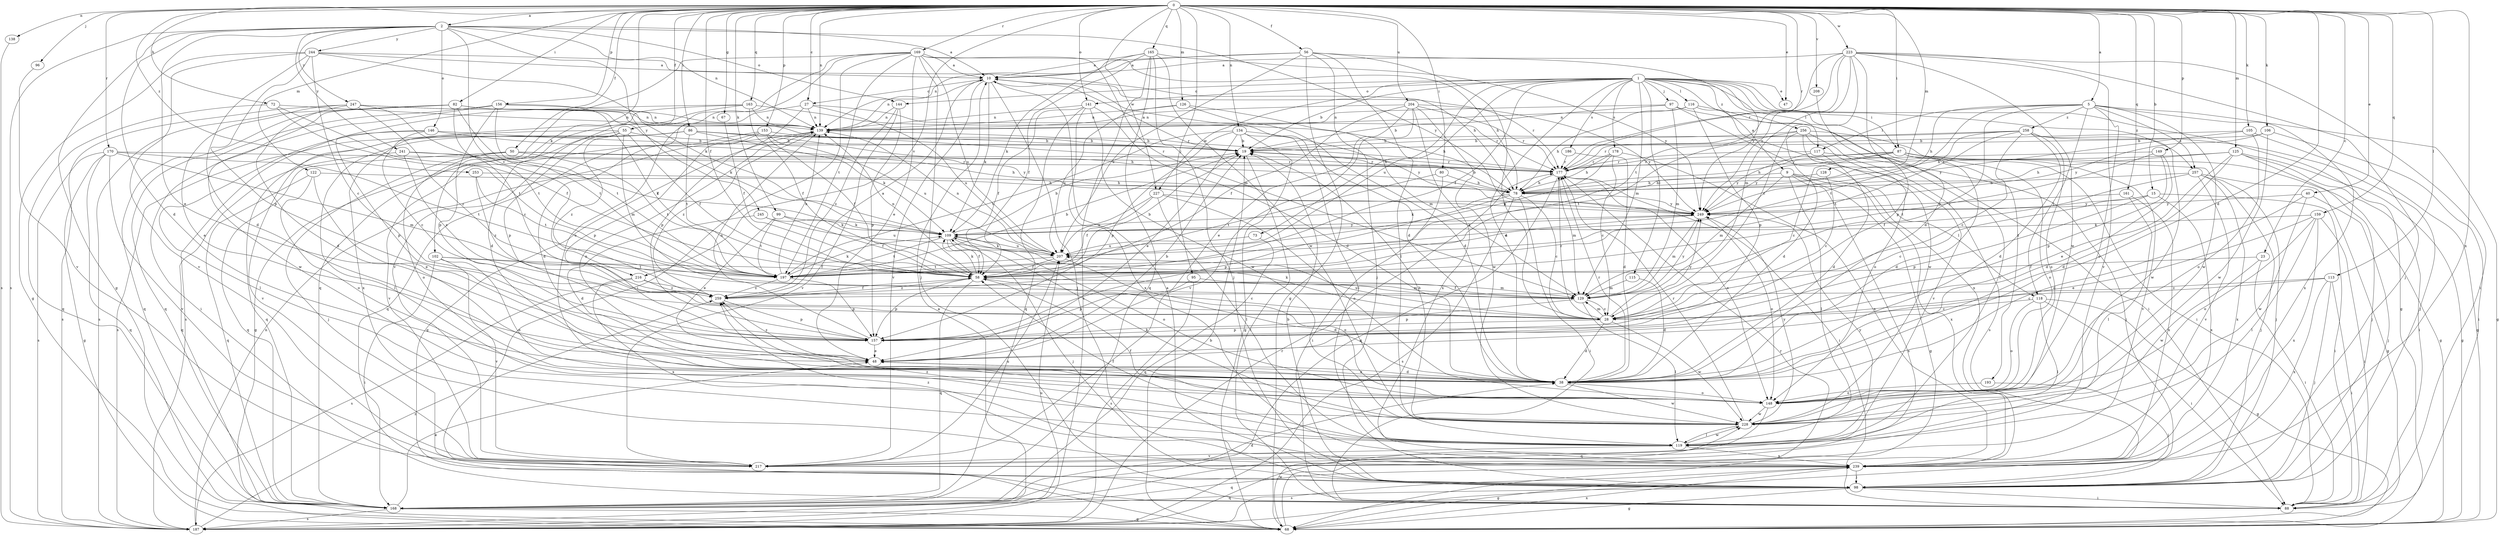 strict digraph  {
0;
1;
2;
5;
9;
10;
15;
19;
23;
27;
28;
38;
40;
47;
48;
50;
55;
56;
58;
67;
68;
72;
73;
78;
80;
82;
86;
87;
88;
95;
96;
97;
98;
99;
102;
105;
106;
109;
113;
115;
116;
117;
118;
119;
122;
125;
126;
128;
129;
134;
138;
139;
141;
144;
146;
148;
149;
153;
156;
157;
159;
161;
163;
165;
168;
169;
170;
177;
178;
186;
187;
193;
197;
204;
207;
208;
216;
217;
223;
227;
228;
239;
241;
244;
245;
247;
249;
253;
256;
257;
258;
259;
0 -> 2  [label=a];
0 -> 5  [label=a];
0 -> 15  [label=b];
0 -> 23  [label=c];
0 -> 27  [label=c];
0 -> 38  [label=d];
0 -> 40  [label=e];
0 -> 47  [label=e];
0 -> 50  [label=f];
0 -> 55  [label=f];
0 -> 56  [label=f];
0 -> 58  [label=f];
0 -> 67  [label=g];
0 -> 72  [label=h];
0 -> 80  [label=i];
0 -> 82  [label=i];
0 -> 86  [label=i];
0 -> 87  [label=i];
0 -> 95  [label=j];
0 -> 96  [label=j];
0 -> 99  [label=k];
0 -> 102  [label=k];
0 -> 105  [label=k];
0 -> 106  [label=k];
0 -> 113  [label=l];
0 -> 122  [label=m];
0 -> 125  [label=m];
0 -> 126  [label=m];
0 -> 128  [label=m];
0 -> 134  [label=n];
0 -> 138  [label=n];
0 -> 139  [label=n];
0 -> 141  [label=o];
0 -> 149  [label=p];
0 -> 153  [label=p];
0 -> 156  [label=p];
0 -> 159  [label=q];
0 -> 161  [label=q];
0 -> 163  [label=q];
0 -> 165  [label=q];
0 -> 169  [label=r];
0 -> 170  [label=r];
0 -> 177  [label=r];
0 -> 204  [label=u];
0 -> 208  [label=v];
0 -> 216  [label=v];
0 -> 223  [label=w];
0 -> 227  [label=w];
0 -> 239  [label=x];
0 -> 253  [label=z];
1 -> 9  [label=a];
1 -> 19  [label=b];
1 -> 38  [label=d];
1 -> 47  [label=e];
1 -> 58  [label=f];
1 -> 68  [label=g];
1 -> 73  [label=h];
1 -> 87  [label=i];
1 -> 97  [label=j];
1 -> 115  [label=l];
1 -> 116  [label=l];
1 -> 117  [label=l];
1 -> 129  [label=m];
1 -> 141  [label=o];
1 -> 144  [label=o];
1 -> 178  [label=s];
1 -> 186  [label=s];
1 -> 193  [label=t];
1 -> 207  [label=u];
1 -> 227  [label=w];
1 -> 256  [label=z];
1 -> 257  [label=z];
2 -> 10  [label=a];
2 -> 38  [label=d];
2 -> 48  [label=e];
2 -> 68  [label=g];
2 -> 139  [label=n];
2 -> 144  [label=o];
2 -> 146  [label=o];
2 -> 187  [label=s];
2 -> 216  [label=v];
2 -> 241  [label=y];
2 -> 244  [label=y];
2 -> 245  [label=y];
2 -> 247  [label=y];
2 -> 249  [label=y];
5 -> 68  [label=g];
5 -> 78  [label=h];
5 -> 117  [label=l];
5 -> 118  [label=l];
5 -> 148  [label=o];
5 -> 197  [label=t];
5 -> 228  [label=w];
5 -> 239  [label=x];
5 -> 257  [label=z];
5 -> 258  [label=z];
5 -> 259  [label=z];
9 -> 68  [label=g];
9 -> 78  [label=h];
9 -> 118  [label=l];
9 -> 119  [label=l];
9 -> 129  [label=m];
9 -> 187  [label=s];
9 -> 239  [label=x];
10 -> 27  [label=c];
10 -> 38  [label=d];
10 -> 98  [label=j];
10 -> 109  [label=k];
10 -> 139  [label=n];
10 -> 177  [label=r];
10 -> 217  [label=v];
15 -> 28  [label=c];
15 -> 88  [label=i];
15 -> 157  [label=p];
15 -> 239  [label=x];
15 -> 249  [label=y];
19 -> 10  [label=a];
19 -> 88  [label=i];
19 -> 177  [label=r];
23 -> 58  [label=f];
23 -> 88  [label=i];
23 -> 228  [label=w];
27 -> 139  [label=n];
27 -> 157  [label=p];
27 -> 168  [label=q];
27 -> 177  [label=r];
27 -> 207  [label=u];
28 -> 38  [label=d];
28 -> 109  [label=k];
28 -> 129  [label=m];
28 -> 157  [label=p];
28 -> 177  [label=r];
28 -> 207  [label=u];
28 -> 228  [label=w];
28 -> 249  [label=y];
38 -> 48  [label=e];
38 -> 139  [label=n];
38 -> 148  [label=o];
38 -> 177  [label=r];
38 -> 228  [label=w];
40 -> 38  [label=d];
40 -> 98  [label=j];
40 -> 228  [label=w];
40 -> 249  [label=y];
48 -> 19  [label=b];
48 -> 38  [label=d];
48 -> 259  [label=z];
50 -> 78  [label=h];
50 -> 98  [label=j];
50 -> 148  [label=o];
50 -> 168  [label=q];
50 -> 177  [label=r];
50 -> 197  [label=t];
55 -> 19  [label=b];
55 -> 58  [label=f];
55 -> 68  [label=g];
55 -> 129  [label=m];
55 -> 157  [label=p];
55 -> 217  [label=v];
55 -> 259  [label=z];
56 -> 10  [label=a];
56 -> 28  [label=c];
56 -> 68  [label=g];
56 -> 98  [label=j];
56 -> 119  [label=l];
56 -> 139  [label=n];
56 -> 207  [label=u];
56 -> 249  [label=y];
58 -> 19  [label=b];
58 -> 38  [label=d];
58 -> 109  [label=k];
58 -> 129  [label=m];
58 -> 139  [label=n];
58 -> 157  [label=p];
58 -> 168  [label=q];
58 -> 259  [label=z];
67 -> 58  [label=f];
68 -> 19  [label=b];
68 -> 177  [label=r];
68 -> 228  [label=w];
68 -> 239  [label=x];
72 -> 58  [label=f];
72 -> 139  [label=n];
72 -> 168  [label=q];
72 -> 197  [label=t];
73 -> 168  [label=q];
73 -> 207  [label=u];
78 -> 19  [label=b];
78 -> 28  [label=c];
78 -> 88  [label=i];
78 -> 109  [label=k];
78 -> 157  [label=p];
78 -> 187  [label=s];
78 -> 249  [label=y];
80 -> 78  [label=h];
80 -> 88  [label=i];
80 -> 197  [label=t];
82 -> 28  [label=c];
82 -> 109  [label=k];
82 -> 139  [label=n];
82 -> 168  [label=q];
82 -> 187  [label=s];
82 -> 197  [label=t];
82 -> 228  [label=w];
86 -> 19  [label=b];
86 -> 78  [label=h];
86 -> 109  [label=k];
86 -> 119  [label=l];
86 -> 168  [label=q];
86 -> 177  [label=r];
86 -> 187  [label=s];
86 -> 197  [label=t];
87 -> 28  [label=c];
87 -> 38  [label=d];
87 -> 68  [label=g];
87 -> 78  [label=h];
87 -> 98  [label=j];
87 -> 148  [label=o];
87 -> 177  [label=r];
87 -> 217  [label=v];
87 -> 249  [label=y];
95 -> 129  [label=m];
95 -> 157  [label=p];
95 -> 187  [label=s];
96 -> 217  [label=v];
97 -> 19  [label=b];
97 -> 88  [label=i];
97 -> 129  [label=m];
97 -> 139  [label=n];
97 -> 239  [label=x];
98 -> 10  [label=a];
98 -> 19  [label=b];
98 -> 68  [label=g];
98 -> 88  [label=i];
98 -> 168  [label=q];
99 -> 48  [label=e];
99 -> 58  [label=f];
99 -> 109  [label=k];
99 -> 197  [label=t];
102 -> 58  [label=f];
102 -> 88  [label=i];
102 -> 148  [label=o];
102 -> 197  [label=t];
102 -> 217  [label=v];
105 -> 19  [label=b];
105 -> 68  [label=g];
105 -> 148  [label=o];
105 -> 249  [label=y];
106 -> 19  [label=b];
106 -> 88  [label=i];
106 -> 228  [label=w];
106 -> 249  [label=y];
109 -> 19  [label=b];
109 -> 58  [label=f];
109 -> 98  [label=j];
109 -> 148  [label=o];
109 -> 197  [label=t];
109 -> 207  [label=u];
109 -> 249  [label=y];
113 -> 28  [label=c];
113 -> 88  [label=i];
113 -> 98  [label=j];
113 -> 239  [label=x];
113 -> 259  [label=z];
115 -> 38  [label=d];
115 -> 129  [label=m];
116 -> 78  [label=h];
116 -> 119  [label=l];
116 -> 139  [label=n];
116 -> 157  [label=p];
116 -> 228  [label=w];
117 -> 38  [label=d];
117 -> 98  [label=j];
117 -> 177  [label=r];
117 -> 249  [label=y];
118 -> 28  [label=c];
118 -> 68  [label=g];
118 -> 88  [label=i];
118 -> 119  [label=l];
118 -> 148  [label=o];
119 -> 58  [label=f];
119 -> 217  [label=v];
119 -> 228  [label=w];
119 -> 239  [label=x];
119 -> 249  [label=y];
119 -> 259  [label=z];
122 -> 48  [label=e];
122 -> 78  [label=h];
122 -> 148  [label=o];
122 -> 168  [label=q];
125 -> 38  [label=d];
125 -> 48  [label=e];
125 -> 68  [label=g];
125 -> 78  [label=h];
125 -> 88  [label=i];
125 -> 98  [label=j];
125 -> 177  [label=r];
126 -> 38  [label=d];
126 -> 129  [label=m];
126 -> 139  [label=n];
126 -> 207  [label=u];
128 -> 28  [label=c];
128 -> 78  [label=h];
129 -> 28  [label=c];
129 -> 58  [label=f];
129 -> 119  [label=l];
129 -> 157  [label=p];
129 -> 249  [label=y];
134 -> 19  [label=b];
134 -> 48  [label=e];
134 -> 68  [label=g];
134 -> 119  [label=l];
134 -> 157  [label=p];
134 -> 197  [label=t];
134 -> 249  [label=y];
138 -> 187  [label=s];
139 -> 19  [label=b];
139 -> 68  [label=g];
139 -> 259  [label=z];
141 -> 38  [label=d];
141 -> 58  [label=f];
141 -> 139  [label=n];
141 -> 168  [label=q];
141 -> 228  [label=w];
141 -> 239  [label=x];
144 -> 139  [label=n];
144 -> 157  [label=p];
144 -> 217  [label=v];
144 -> 259  [label=z];
146 -> 19  [label=b];
146 -> 28  [label=c];
146 -> 119  [label=l];
146 -> 157  [label=p];
146 -> 249  [label=y];
148 -> 168  [label=q];
148 -> 228  [label=w];
149 -> 38  [label=d];
149 -> 157  [label=p];
149 -> 177  [label=r];
149 -> 197  [label=t];
153 -> 19  [label=b];
153 -> 38  [label=d];
153 -> 58  [label=f];
153 -> 157  [label=p];
153 -> 207  [label=u];
153 -> 217  [label=v];
156 -> 58  [label=f];
156 -> 88  [label=i];
156 -> 139  [label=n];
156 -> 157  [label=p];
156 -> 168  [label=q];
156 -> 197  [label=t];
157 -> 48  [label=e];
157 -> 139  [label=n];
159 -> 48  [label=e];
159 -> 88  [label=i];
159 -> 109  [label=k];
159 -> 119  [label=l];
159 -> 148  [label=o];
159 -> 239  [label=x];
161 -> 119  [label=l];
161 -> 239  [label=x];
161 -> 249  [label=y];
163 -> 38  [label=d];
163 -> 58  [label=f];
163 -> 78  [label=h];
163 -> 139  [label=n];
163 -> 187  [label=s];
163 -> 239  [label=x];
165 -> 10  [label=a];
165 -> 58  [label=f];
165 -> 98  [label=j];
165 -> 109  [label=k];
165 -> 168  [label=q];
165 -> 187  [label=s];
165 -> 228  [label=w];
165 -> 249  [label=y];
168 -> 38  [label=d];
168 -> 48  [label=e];
168 -> 68  [label=g];
168 -> 187  [label=s];
169 -> 10  [label=a];
169 -> 48  [label=e];
169 -> 78  [label=h];
169 -> 88  [label=i];
169 -> 98  [label=j];
169 -> 129  [label=m];
169 -> 148  [label=o];
169 -> 168  [label=q];
169 -> 197  [label=t];
169 -> 207  [label=u];
169 -> 217  [label=v];
170 -> 68  [label=g];
170 -> 129  [label=m];
170 -> 168  [label=q];
170 -> 177  [label=r];
170 -> 187  [label=s];
170 -> 197  [label=t];
170 -> 217  [label=v];
177 -> 78  [label=h];
177 -> 88  [label=i];
177 -> 129  [label=m];
177 -> 148  [label=o];
177 -> 168  [label=q];
178 -> 28  [label=c];
178 -> 78  [label=h];
178 -> 177  [label=r];
178 -> 207  [label=u];
178 -> 239  [label=x];
186 -> 38  [label=d];
186 -> 177  [label=r];
187 -> 10  [label=a];
187 -> 139  [label=n];
187 -> 177  [label=r];
187 -> 207  [label=u];
187 -> 259  [label=z];
193 -> 98  [label=j];
193 -> 148  [label=o];
197 -> 19  [label=b];
197 -> 109  [label=k];
197 -> 139  [label=n];
197 -> 157  [label=p];
197 -> 259  [label=z];
204 -> 48  [label=e];
204 -> 58  [label=f];
204 -> 139  [label=n];
204 -> 177  [label=r];
204 -> 217  [label=v];
204 -> 228  [label=w];
204 -> 239  [label=x];
204 -> 249  [label=y];
207 -> 58  [label=f];
207 -> 109  [label=k];
207 -> 139  [label=n];
207 -> 148  [label=o];
207 -> 197  [label=t];
208 -> 157  [label=p];
216 -> 28  [label=c];
216 -> 187  [label=s];
216 -> 239  [label=x];
216 -> 259  [label=z];
217 -> 207  [label=u];
223 -> 10  [label=a];
223 -> 28  [label=c];
223 -> 38  [label=d];
223 -> 88  [label=i];
223 -> 98  [label=j];
223 -> 129  [label=m];
223 -> 177  [label=r];
223 -> 197  [label=t];
223 -> 217  [label=v];
223 -> 228  [label=w];
223 -> 249  [label=y];
227 -> 58  [label=f];
227 -> 119  [label=l];
227 -> 148  [label=o];
227 -> 207  [label=u];
227 -> 249  [label=y];
228 -> 19  [label=b];
228 -> 58  [label=f];
228 -> 109  [label=k];
228 -> 119  [label=l];
228 -> 177  [label=r];
228 -> 249  [label=y];
239 -> 68  [label=g];
239 -> 98  [label=j];
239 -> 168  [label=q];
239 -> 187  [label=s];
239 -> 259  [label=z];
241 -> 109  [label=k];
241 -> 168  [label=q];
241 -> 177  [label=r];
241 -> 259  [label=z];
244 -> 10  [label=a];
244 -> 28  [label=c];
244 -> 38  [label=d];
244 -> 68  [label=g];
244 -> 78  [label=h];
244 -> 109  [label=k];
244 -> 157  [label=p];
244 -> 217  [label=v];
245 -> 38  [label=d];
245 -> 109  [label=k];
245 -> 207  [label=u];
247 -> 38  [label=d];
247 -> 48  [label=e];
247 -> 139  [label=n];
247 -> 177  [label=r];
247 -> 187  [label=s];
247 -> 197  [label=t];
247 -> 259  [label=z];
249 -> 109  [label=k];
249 -> 129  [label=m];
249 -> 148  [label=o];
249 -> 207  [label=u];
253 -> 78  [label=h];
253 -> 197  [label=t];
253 -> 259  [label=z];
256 -> 19  [label=b];
256 -> 38  [label=d];
256 -> 88  [label=i];
256 -> 148  [label=o];
256 -> 187  [label=s];
256 -> 197  [label=t];
256 -> 217  [label=v];
257 -> 58  [label=f];
257 -> 68  [label=g];
257 -> 78  [label=h];
257 -> 98  [label=j];
257 -> 217  [label=v];
257 -> 239  [label=x];
258 -> 19  [label=b];
258 -> 28  [label=c];
258 -> 38  [label=d];
258 -> 78  [label=h];
258 -> 98  [label=j];
258 -> 148  [label=o];
258 -> 177  [label=r];
258 -> 197  [label=t];
258 -> 228  [label=w];
259 -> 10  [label=a];
259 -> 58  [label=f];
259 -> 157  [label=p];
}
